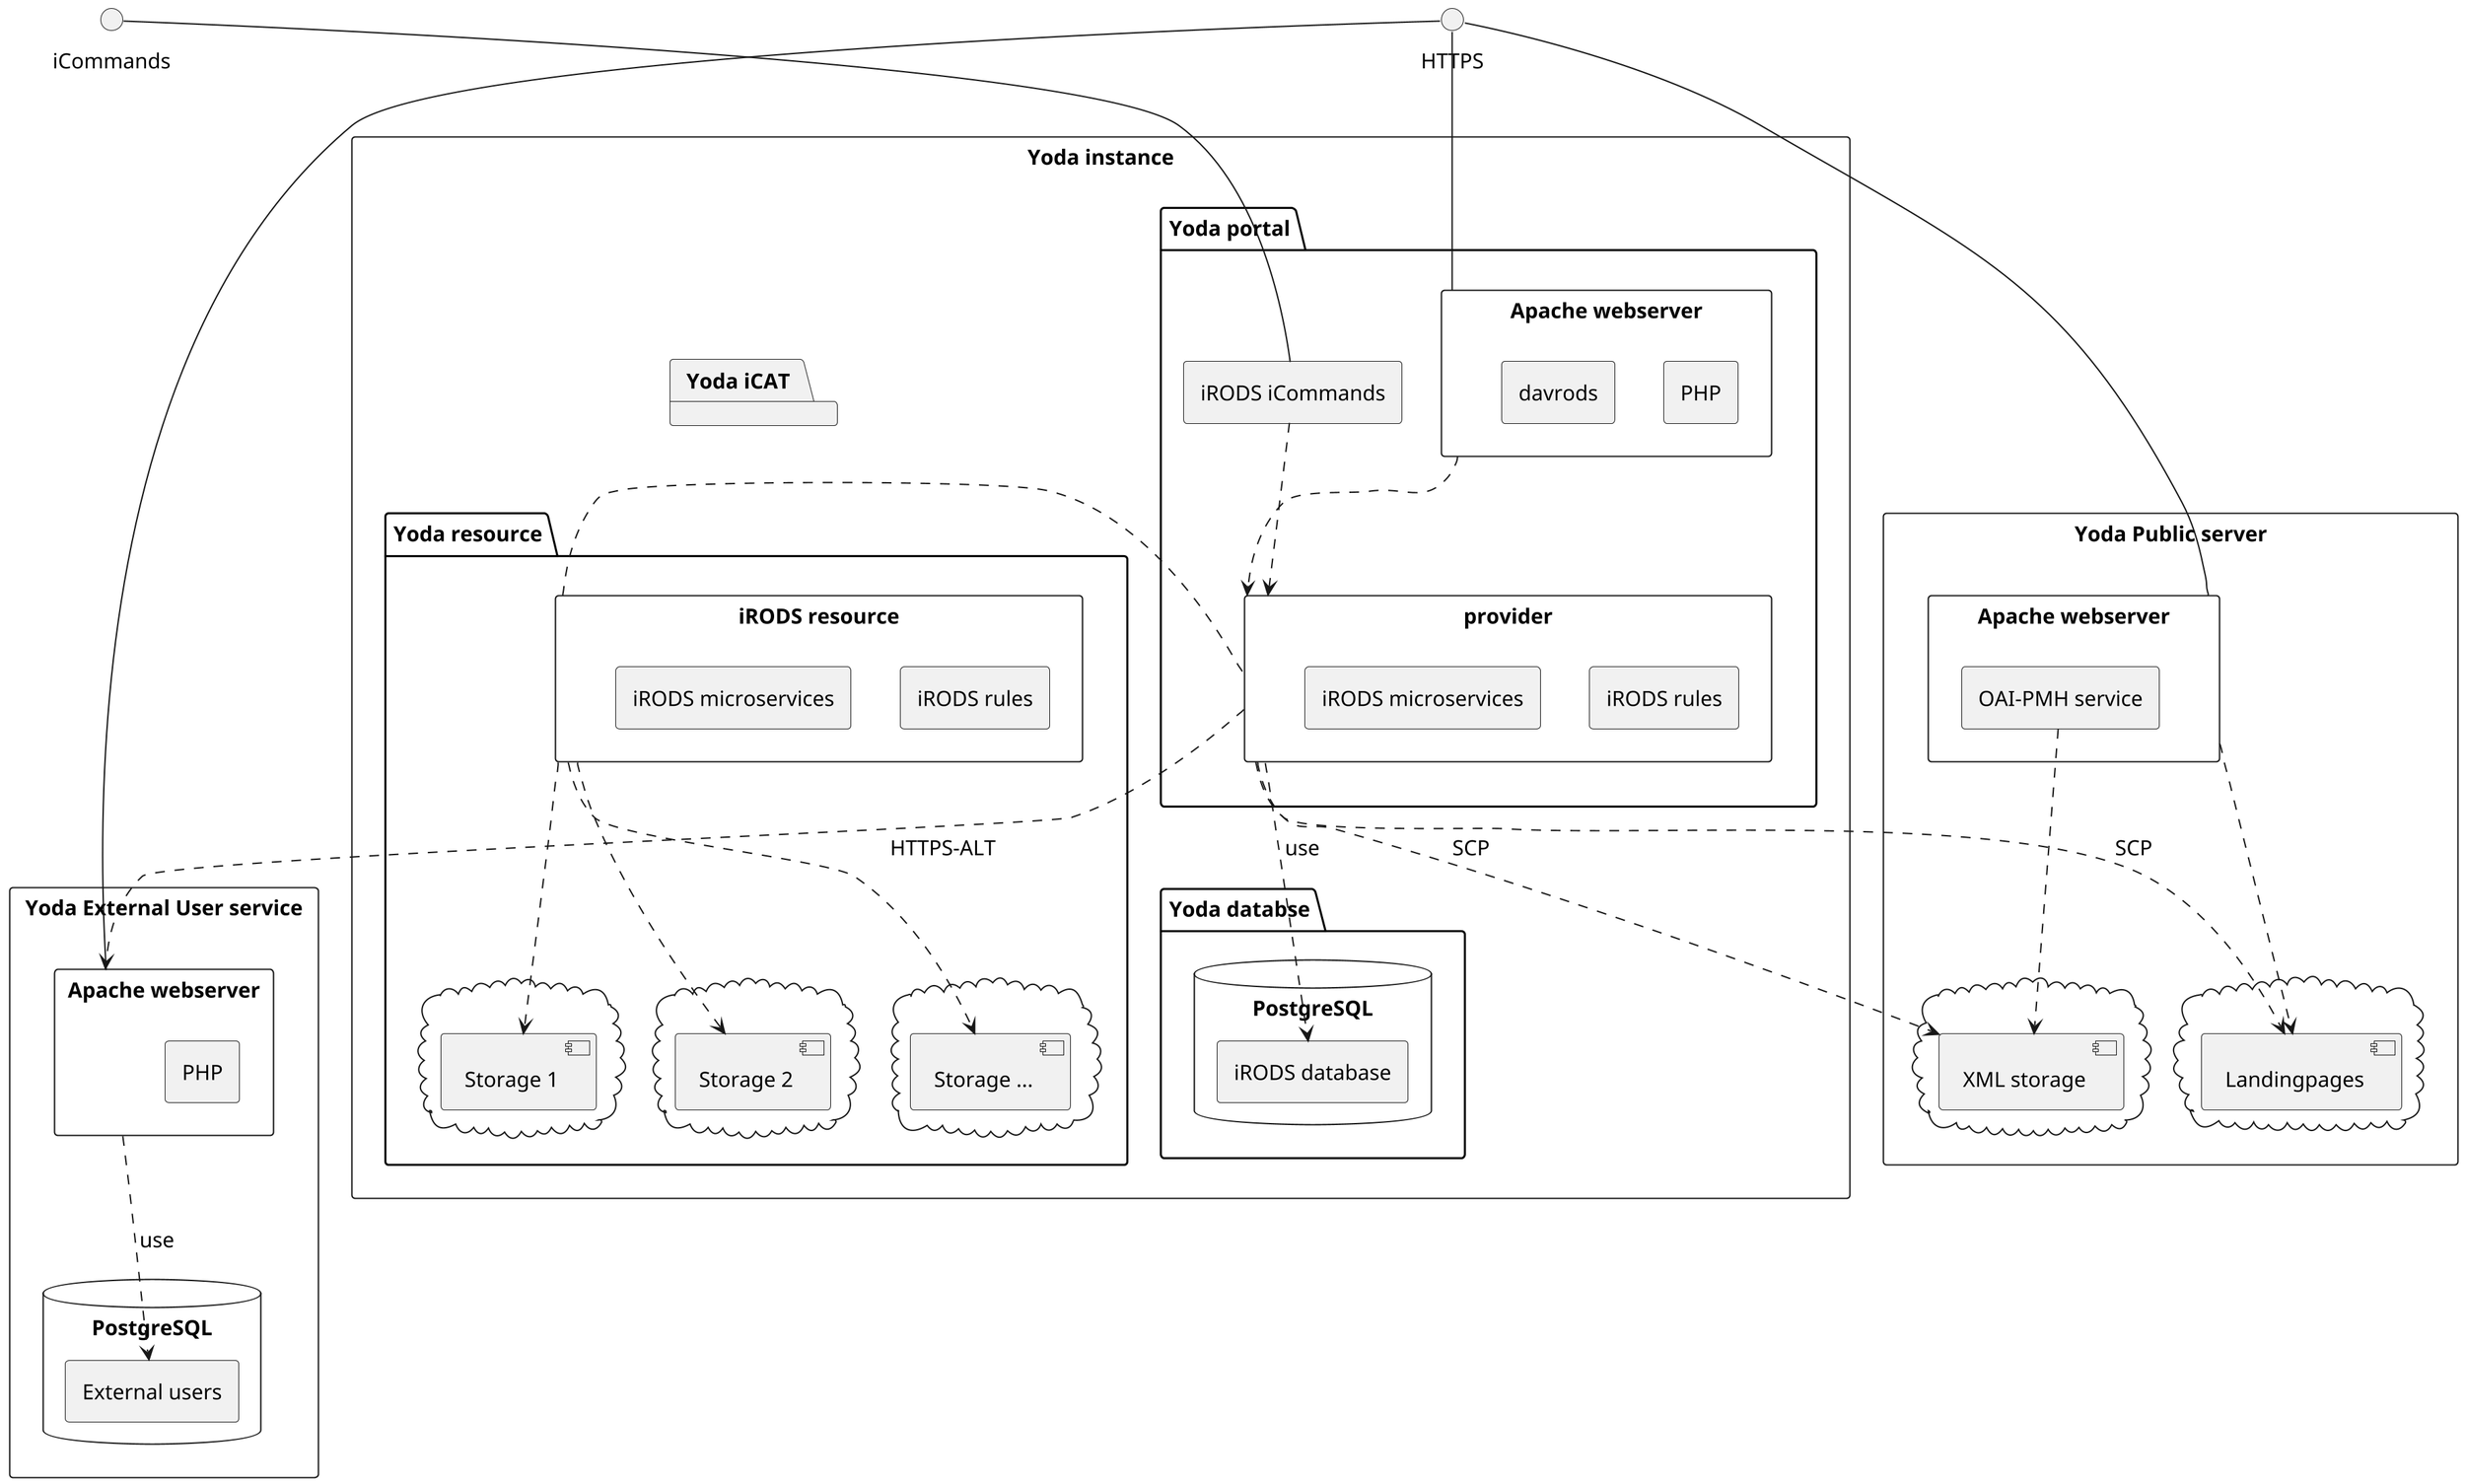 @startuml

skinparam defaultFontName CMU Serif
skinparam defaultFontSize 15
skinparam padding 2
skinparam shadowing false
skinparam dpi 200

rectangle "Yoda instance" {

    package "Yoda portal" {
        rectangle "Apache webserver" as portalweb {
            rectangle "PHP" as portalphp {
            }
            rectangle "davrods" as davrods {
            }		    
	}

        rectangle "iRODS iCommands" as icommands {	    
	}
	
        portalweb .d.> provider
        icommands .d.> provider	
    }

    package "Yoda databse" {
        database "PostgreSQL" as icatdb{
            rectangle "iRODS database" as iCAT {
            }
        }
    }

    package "Yoda iCAT" {
        rectangle "iRODS iCAT" as provider {
            rectangle "iRODS rules" as icatrules {
            }
            rectangle "iRODS microservices" as icatmicroservices {
            }	    
        }
    }

    package "Yoda resource" {
        rectangle "iRODS resource" as consumer {
            rectangle "iRODS rules" as rescrules {
            }
            rectangle "iRODS microservices" as rescmicroservices {
            }
        }

        cloud {
          [Storage 1]
        }

        cloud {
          [Storage 2]
        }

        cloud {
          [Storage ...]
        }

        consumer .r-- provider
	consumer .d.> [Storage 1]
	consumer .d.> [Storage 2]
	consumer .d.> [Storage ...]		
    }

    provider .d.> iCAT : use
    
}

rectangle "Yoda Public server" {
    rectangle "Apache webserver" as publicweb {
        rectangle "OAI-PMH service" as moai {
        }    
    }

    cloud {
      [XML storage]
    }

    cloud {
      [Landingpages]
    }

    publicweb .d.> [Landingpages]
    moai .d.> [XML storage]
}

rectangle "Yoda External User service" {
    rectangle "Apache webserver" as extweb {
        rectangle "PHP" as extphp {
        }      
    }

    database "PostgreSQL" as extdb {
        rectangle "External users" as extusers {
        }
    }

    extweb .d.> extusers : use
}

HTTPS -- portalweb
HTTPS -r- publicweb
HTTPS -r- extweb
iCommands -- icommands
provider .d.> [XML storage] : SCP
provider .d.> [Landingpages] : SCP
provider .d.> extweb : HTTPS-ALT

@enduml
